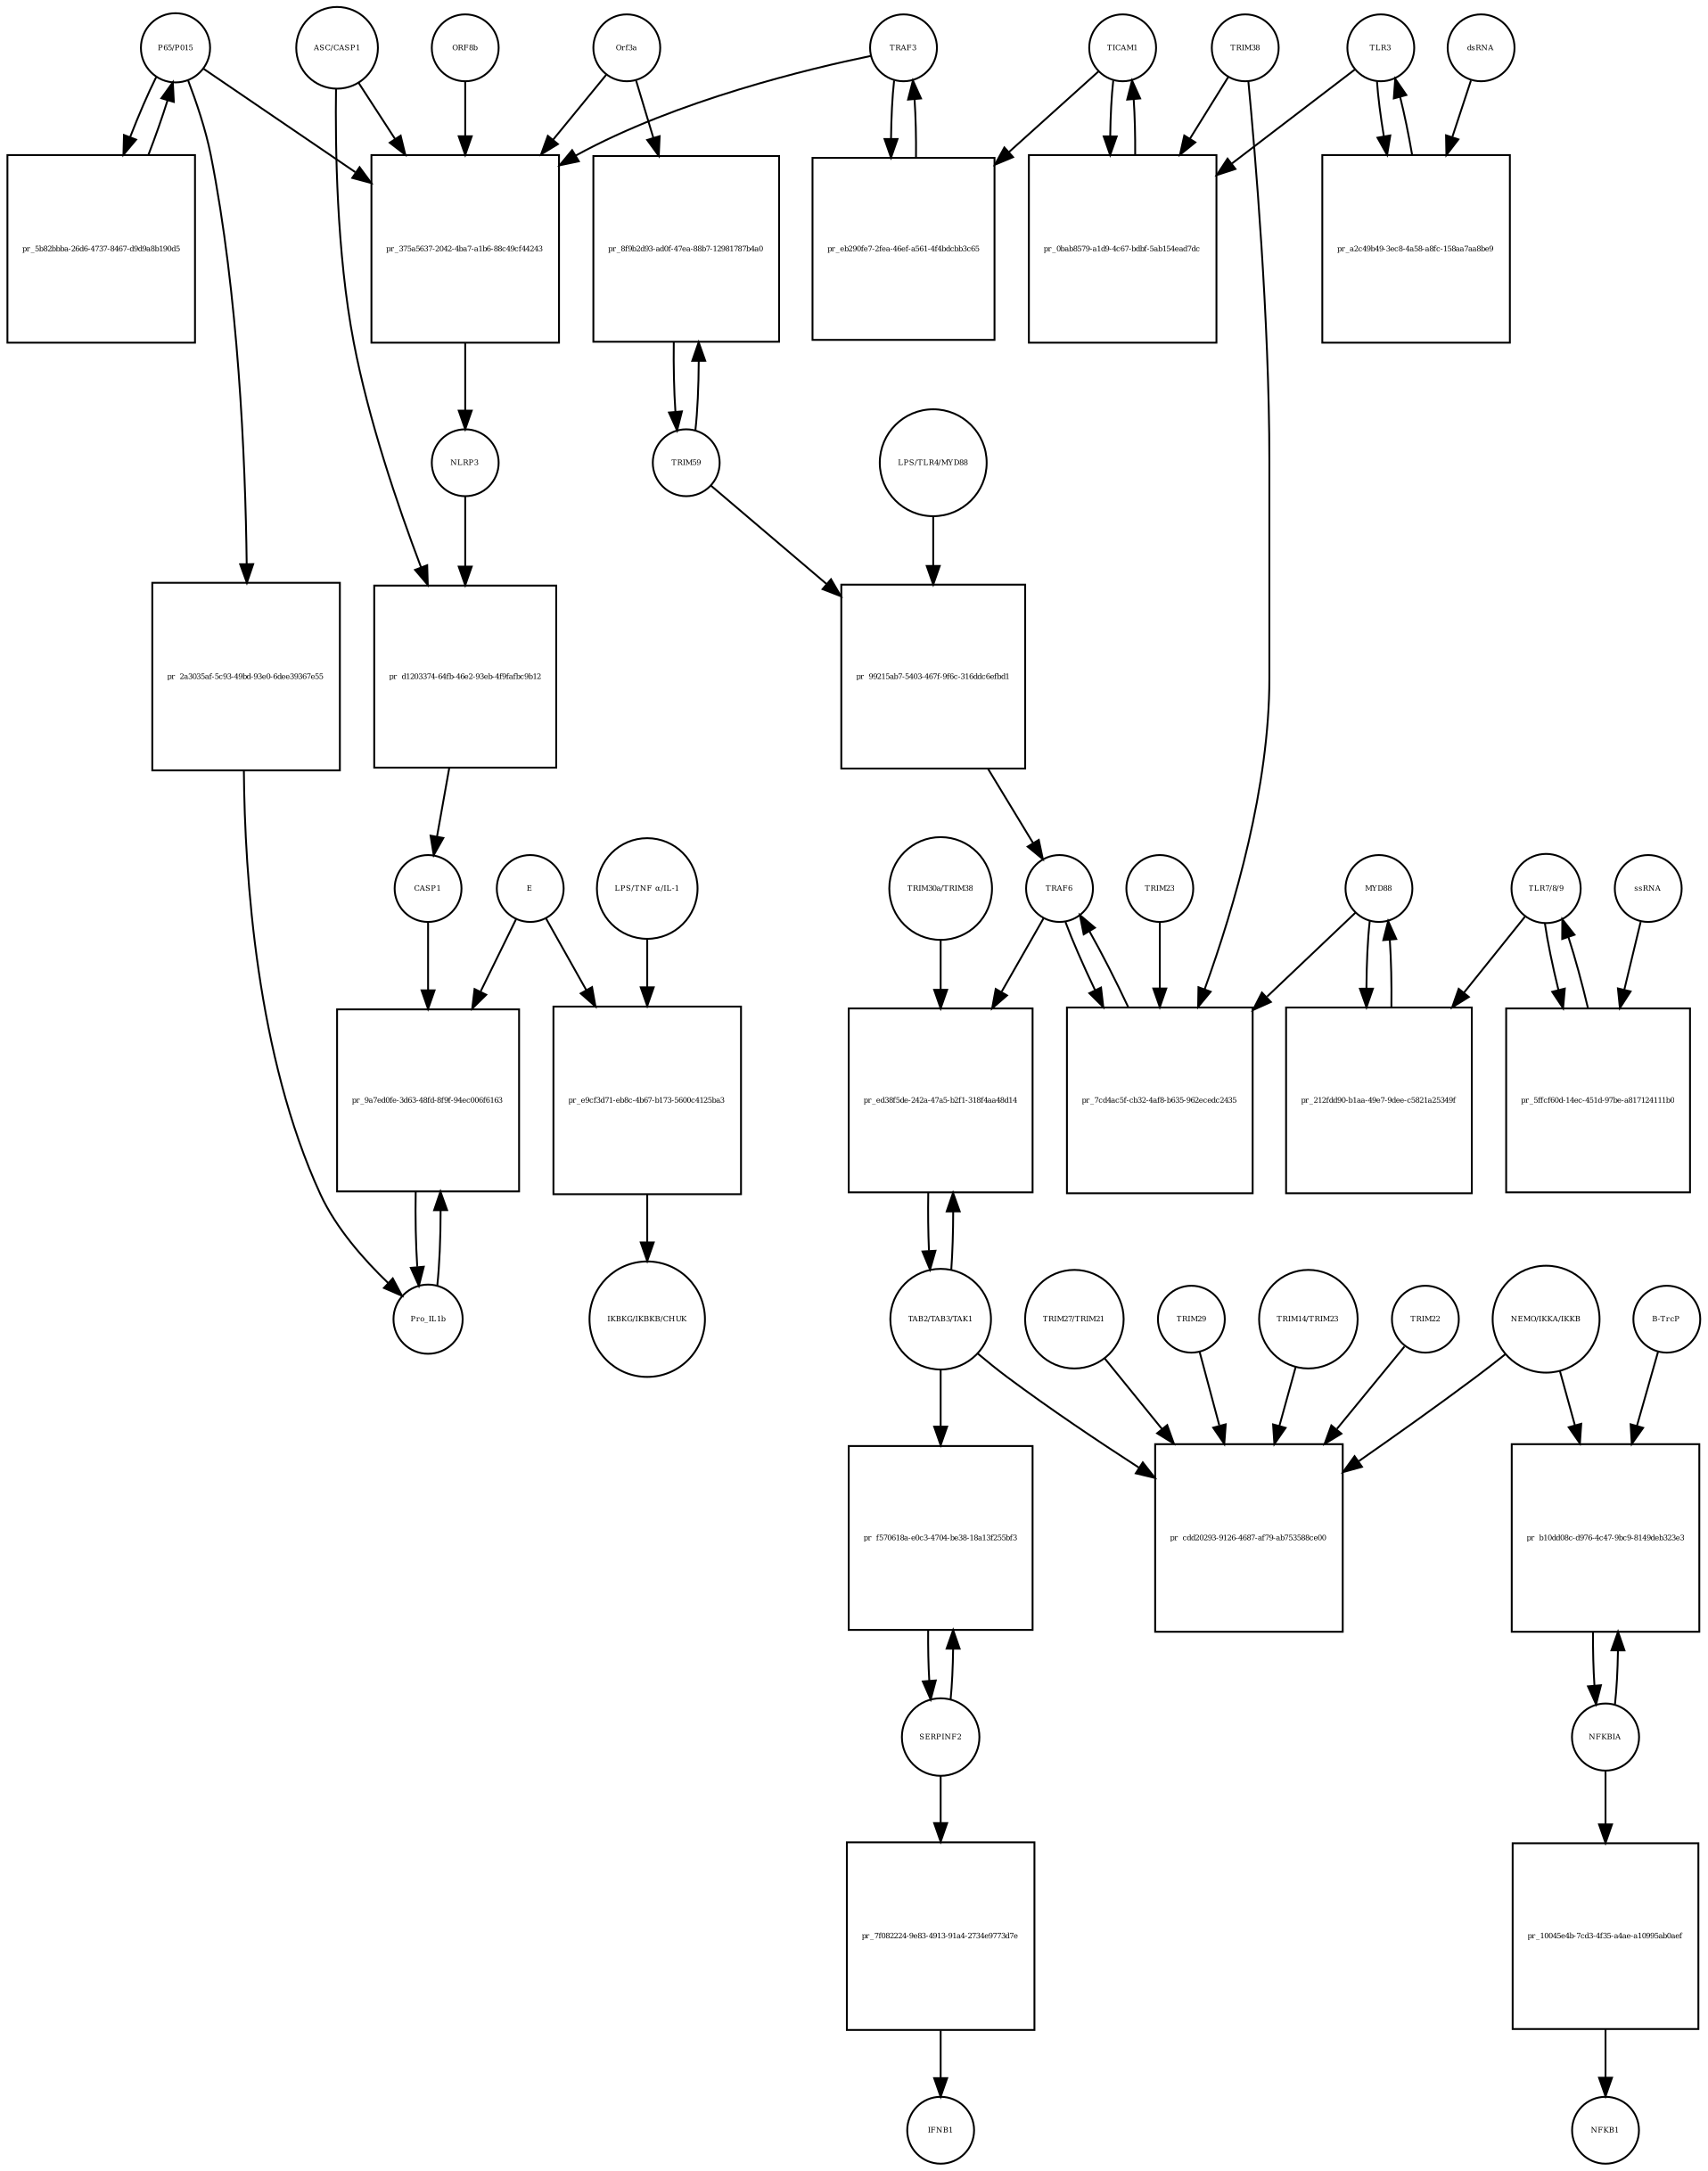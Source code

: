 strict digraph  {
Orf3a [annotation="", bipartite=0, cls=macromolecule, fontsize=4, label=Orf3a, shape=circle];
"pr_375a5637-2042-4ba7-a1b6-88c49cf44243" [annotation="", bipartite=1, cls=process, fontsize=4, label="pr_375a5637-2042-4ba7-a1b6-88c49cf44243", shape=square];
TRAF3 [annotation=urn_miriam_hgnc_12033, bipartite=0, cls=macromolecule, fontsize=4, label=TRAF3, shape=circle];
NLRP3 [annotation=urn_miriam_hgnc_16400, bipartite=0, cls=macromolecule, fontsize=4, label=NLRP3, shape=circle];
"ASC/CASP1" [annotation="urn_miriam_hgnc_16608|urn_miriam_hgnc_1499", bipartite=0, cls=complex, fontsize=4, label="ASC/CASP1", shape=circle];
"P65/P015" [annotation="urn_miriam_hgnc_9955|urn_miriam_hgnc_7794", bipartite=0, cls=complex, fontsize=4, label="P65/P015", shape=circle];
ORF8b [annotation=urn_miriam_uniprot_Q6S8E2, bipartite=0, cls=macromolecule, fontsize=4, label=ORF8b, shape=circle];
"pr_d1203374-64fb-46e2-93eb-4f9fafbc9b12" [annotation="", bipartite=1, cls=process, fontsize=4, label="pr_d1203374-64fb-46e2-93eb-4f9fafbc9b12", shape=square];
CASP1 [annotation=urn_miriam_hgnc_1499, bipartite=0, cls=macromolecule, fontsize=4, label=CASP1, shape=circle];
"pr_5b82bbba-26d6-4737-8467-d9d9a8b190d5" [annotation="", bipartite=1, cls=process, fontsize=4, label="pr_5b82bbba-26d6-4737-8467-d9d9a8b190d5", shape=square];
"LPS/TLR4/MYD88" [annotation="urn_miriam_hgnc_6121|urn_miriam_hgnc_11850|urn_miriam_hgnc_7562", bipartite=0, cls=complex, fontsize=4, label="LPS/TLR4/MYD88", shape=circle];
"pr_99215ab7-5403-467f-9f6c-316ddc6efbd1" [annotation="", bipartite=1, cls=process, fontsize=4, label="pr_99215ab7-5403-467f-9f6c-316ddc6efbd1", shape=square];
TRAF6 [annotation=urn_miriam_hgnc_12036, bipartite=0, cls=macromolecule, fontsize=4, label=TRAF6, shape=circle];
TRIM59 [annotation=urn_miriam_pubmed_22588174, bipartite=0, cls=macromolecule, fontsize=4, label=TRIM59, shape=circle];
NFKBIA [annotation=urn_miriam_hgnc_7797, bipartite=0, cls=macromolecule, fontsize=4, label=NFKBIA, shape=circle];
"pr_b10dd08c-d976-4c47-9bc9-8149deb323e3" [annotation="", bipartite=1, cls=process, fontsize=4, label="pr_b10dd08c-d976-4c47-9bc9-8149deb323e3", shape=square];
"B-TrcP" [annotation=urn_miriam_hgnc_1144, bipartite=0, cls=macromolecule, fontsize=4, label="B-TrcP", shape=circle];
"NEMO/IKKA/IKKB" [annotation="urn_miriam_hgnc_5961|urn_miriam_hgnc_5960|urn_miriam_hgnc_1974", bipartite=0, cls=complex, fontsize=4, label="NEMO/IKKA/IKKB", shape=circle];
"LPS/TNF α/IL-1" [annotation="urn_miriam_hgnc_6121|urn_miriam_hgnc_11892|urn_miriam_hgnc_5991", bipartite=0, cls=complex, fontsize=4, label="LPS/TNF α/IL-1", shape=circle];
"pr_e9cf3d71-eb8c-4b67-b173-5600c4125ba3" [annotation="", bipartite=1, cls=process, fontsize=4, label="pr_e9cf3d71-eb8c-4b67-b173-5600c4125ba3", shape=square];
E [annotation=urn_miriam_ncbiprotein_1796318600, bipartite=0, cls=macromolecule, fontsize=4, label=E, shape=circle];
"IKBKG/IKBKB/CHUK" [annotation="urn_miriam_hgnc_5961|urn_miriam_hgnc_5960|urn_miriam_hgnc_1974", bipartite=0, cls=complex, fontsize=4, label="IKBKG/IKBKB/CHUK", shape=circle];
Pro_IL1b [annotation=urn_miriam_hgnc_5992, bipartite=0, cls=macromolecule, fontsize=4, label=Pro_IL1b, shape=circle];
"pr_9a7ed0fe-3d63-48fd-8f9f-94ec006f6163" [annotation="", bipartite=1, cls=process, fontsize=4, label="pr_9a7ed0fe-3d63-48fd-8f9f-94ec006f6163", shape=square];
SERPINF2 [annotation=urn_miriam_hgnc_9075, bipartite=0, cls=macromolecule, fontsize=4, label=SERPINF2, shape=circle];
"pr_7f082224-9e83-4913-91a4-2734e9773d7e" [annotation="", bipartite=1, cls=process, fontsize=4, label="pr_7f082224-9e83-4913-91a4-2734e9773d7e", shape=square];
IFNB1 [annotation=urn_miriam_pubmed_5434, bipartite=0, cls=macromolecule, fontsize=4, label=IFNB1, shape=circle];
"pr_2a3035af-5c93-49bd-93e0-6dee39367e55" [annotation="", bipartite=1, cls=process, fontsize=4, label="pr_2a3035af-5c93-49bd-93e0-6dee39367e55", shape=square];
TLR3 [annotation=urn_miriam_hgnc_11849, bipartite=0, cls=macromolecule, fontsize=4, label=TLR3, shape=circle];
"pr_a2c49b49-3ec8-4a58-a8fc-158aa7aa8be9" [annotation="", bipartite=1, cls=process, fontsize=4, label="pr_a2c49b49-3ec8-4a58-a8fc-158aa7aa8be9", shape=square];
dsRNA [annotation="", bipartite=0, cls="nucleic acid feature", fontsize=4, label=dsRNA, shape=circle];
TICAM1 [annotation=urn_miriam_hgnc_18348, bipartite=0, cls=macromolecule, fontsize=4, label=TICAM1, shape=circle];
"pr_0bab8579-a1d9-4c67-bdbf-5ab154ead7dc" [annotation="", bipartite=1, cls=process, fontsize=4, label="pr_0bab8579-a1d9-4c67-bdbf-5ab154ead7dc", shape=square];
TRIM38 [annotation=urn_miriam_hgnc_10059, bipartite=0, cls=macromolecule, fontsize=4, label=TRIM38, shape=circle];
"pr_8f9b2d93-ad0f-47ea-88b7-12981787b4a0" [annotation="", bipartite=1, cls=process, fontsize=4, label="pr_8f9b2d93-ad0f-47ea-88b7-12981787b4a0", shape=square];
"TLR7/8/9" [annotation="urn_miriam_hgnc_15633|urn_miriam_hgnc_15632|urn_miriam_hgnc_15631", bipartite=0, cls=complex, fontsize=4, label="TLR7/8/9", shape=circle];
"pr_5ffcf60d-14ec-451d-97be-a817124111b0" [annotation="", bipartite=1, cls=process, fontsize=4, label="pr_5ffcf60d-14ec-451d-97be-a817124111b0", shape=square];
ssRNA [annotation="", bipartite=0, cls="nucleic acid feature", fontsize=4, label=ssRNA, shape=circle];
MYD88 [annotation=urn_miriam_hgnc_7562, bipartite=0, cls=macromolecule, fontsize=4, label=MYD88, shape=circle];
"pr_212fdd90-b1aa-49e7-9dee-c5821a25349f" [annotation="", bipartite=1, cls=process, fontsize=4, label="pr_212fdd90-b1aa-49e7-9dee-c5821a25349f", shape=square];
"pr_7cd4ac5f-cb32-4af8-b635-962ecedc2435" [annotation="", bipartite=1, cls=process, fontsize=4, label="pr_7cd4ac5f-cb32-4af8-b635-962ecedc2435", shape=square];
TRIM23 [annotation=urn_miriam_hgnc_660, bipartite=0, cls=macromolecule, fontsize=4, label=TRIM23, shape=circle];
"TAB2/TAB3/TAK1" [annotation="urn_miriam_hgnc_17075|urn_miriam_hgnc_30681|urn_miriam_hgnc_6859", bipartite=0, cls=complex, fontsize=4, label="TAB2/TAB3/TAK1", shape=circle];
"pr_ed38f5de-242a-47a5-b2f1-318f4aa48d14" [annotation="", bipartite=1, cls=process, fontsize=4, label="pr_ed38f5de-242a-47a5-b2f1-318f4aa48d14", shape=square];
"TRIM30a/TRIM38" [annotation=urn_miriam_hgnc_10059, bipartite=0, cls=complex, fontsize=4, label="TRIM30a/TRIM38", shape=circle];
"pr_cdd20293-9126-4687-af79-ab753588ce00" [annotation="", bipartite=1, cls=process, fontsize=4, label="pr_cdd20293-9126-4687-af79-ab753588ce00", shape=square];
TRIM22 [annotation=urn_miriam_hgnc_16379, bipartite=0, cls=macromolecule, fontsize=4, label=TRIM22, shape=circle];
"TRIM27/TRIM21" [annotation="urn_miriam_hgnc_9975|urn_miriam_hgnc_11312", bipartite=0, cls=complex, fontsize=4, label="TRIM27/TRIM21", shape=circle];
TRIM29 [annotation=urn_miriam_hgnc_17274, bipartite=0, cls=macromolecule, fontsize=4, label=TRIM29, shape=circle];
"TRIM14/TRIM23" [annotation="urn_miriam_hgnc_16283|urn_miriam_hgnc_660", bipartite=0, cls=complex, fontsize=4, label="TRIM14/TRIM23", shape=circle];
"pr_f570618a-e0c3-4704-be38-18a13f255bf3" [annotation="", bipartite=1, cls=process, fontsize=4, label="pr_f570618a-e0c3-4704-be38-18a13f255bf3", shape=square];
"pr_eb290fe7-2fea-46ef-a561-4f4bdcbb3c65" [annotation="", bipartite=1, cls=process, fontsize=4, label="pr_eb290fe7-2fea-46ef-a561-4f4bdcbb3c65", shape=square];
"pr_10045e4b-7cd3-4f35-a4ae-a10995ab0aef" [annotation="", bipartite=1, cls=process, fontsize=4, label="pr_10045e4b-7cd3-4f35-a4ae-a10995ab0aef", shape=square];
NFKB1 [annotation=urn_miriam_hgnc_7794, bipartite=0, cls=macromolecule, fontsize=4, label=NFKB1, shape=circle];
Orf3a -> "pr_375a5637-2042-4ba7-a1b6-88c49cf44243"  [annotation="", interaction_type=consumption];
Orf3a -> "pr_8f9b2d93-ad0f-47ea-88b7-12981787b4a0"  [annotation=urn_miriam_pubmed_28829373, interaction_type="necessary stimulation"];
"pr_375a5637-2042-4ba7-a1b6-88c49cf44243" -> NLRP3  [annotation="", interaction_type=production];
TRAF3 -> "pr_375a5637-2042-4ba7-a1b6-88c49cf44243"  [annotation="", interaction_type=consumption];
TRAF3 -> "pr_eb290fe7-2fea-46ef-a561-4f4bdcbb3c65"  [annotation="", interaction_type=consumption];
NLRP3 -> "pr_d1203374-64fb-46e2-93eb-4f9fafbc9b12"  [annotation=urn_miriam_pubmed_31034780, interaction_type=catalysis];
"ASC/CASP1" -> "pr_375a5637-2042-4ba7-a1b6-88c49cf44243"  [annotation="", interaction_type=consumption];
"ASC/CASP1" -> "pr_d1203374-64fb-46e2-93eb-4f9fafbc9b12"  [annotation="", interaction_type=consumption];
"P65/P015" -> "pr_375a5637-2042-4ba7-a1b6-88c49cf44243"  [annotation="", interaction_type=consumption];
"P65/P015" -> "pr_5b82bbba-26d6-4737-8467-d9d9a8b190d5"  [annotation="", interaction_type=consumption];
"P65/P015" -> "pr_2a3035af-5c93-49bd-93e0-6dee39367e55"  [annotation="", interaction_type=consumption];
ORF8b -> "pr_375a5637-2042-4ba7-a1b6-88c49cf44243"  [annotation="", interaction_type=consumption];
"pr_d1203374-64fb-46e2-93eb-4f9fafbc9b12" -> CASP1  [annotation="", interaction_type=production];
CASP1 -> "pr_9a7ed0fe-3d63-48fd-8f9f-94ec006f6163"  [annotation=urn_miriam_pubmed_31034780, interaction_type=catalysis];
"pr_5b82bbba-26d6-4737-8467-d9d9a8b190d5" -> "P65/P015"  [annotation="", interaction_type=production];
"LPS/TLR4/MYD88" -> "pr_99215ab7-5403-467f-9f6c-316ddc6efbd1"  [annotation="", interaction_type=consumption];
"pr_99215ab7-5403-467f-9f6c-316ddc6efbd1" -> TRAF6  [annotation="", interaction_type=production];
TRAF6 -> "pr_7cd4ac5f-cb32-4af8-b635-962ecedc2435"  [annotation="", interaction_type=consumption];
TRAF6 -> "pr_ed38f5de-242a-47a5-b2f1-318f4aa48d14"  [annotation="urn_miriam_pubmed_23758787|urn_miriam_pubmed_25172371", interaction_type="necessary stimulation"];
TRIM59 -> "pr_99215ab7-5403-467f-9f6c-316ddc6efbd1"  [annotation="urn_miriam_pubmed_23758787|urn_miriam_pubmed_22588174", interaction_type=inhibition];
TRIM59 -> "pr_8f9b2d93-ad0f-47ea-88b7-12981787b4a0"  [annotation="", interaction_type=consumption];
NFKBIA -> "pr_b10dd08c-d976-4c47-9bc9-8149deb323e3"  [annotation="", interaction_type=consumption];
NFKBIA -> "pr_10045e4b-7cd3-4f35-a4ae-a10995ab0aef"  [annotation="", interaction_type=consumption];
"pr_b10dd08c-d976-4c47-9bc9-8149deb323e3" -> NFKBIA  [annotation="", interaction_type=production];
"B-TrcP" -> "pr_b10dd08c-d976-4c47-9bc9-8149deb323e3"  [annotation=urn_miriam_pubmed_21135871, interaction_type=catalysis];
"NEMO/IKKA/IKKB" -> "pr_b10dd08c-d976-4c47-9bc9-8149deb323e3"  [annotation=urn_miriam_pubmed_21135871, interaction_type=catalysis];
"NEMO/IKKA/IKKB" -> "pr_cdd20293-9126-4687-af79-ab753588ce00"  [annotation="", interaction_type=consumption];
"LPS/TNF α/IL-1" -> "pr_e9cf3d71-eb8c-4b67-b173-5600c4125ba3"  [annotation="", interaction_type=consumption];
"pr_e9cf3d71-eb8c-4b67-b173-5600c4125ba3" -> "IKBKG/IKBKB/CHUK"  [annotation="", interaction_type=production];
E -> "pr_e9cf3d71-eb8c-4b67-b173-5600c4125ba3"  [annotation="", interaction_type=consumption];
E -> "pr_9a7ed0fe-3d63-48fd-8f9f-94ec006f6163"  [annotation=urn_miriam_pubmed_31034780, interaction_type=catalysis];
Pro_IL1b -> "pr_9a7ed0fe-3d63-48fd-8f9f-94ec006f6163"  [annotation="", interaction_type=consumption];
"pr_9a7ed0fe-3d63-48fd-8f9f-94ec006f6163" -> Pro_IL1b  [annotation="", interaction_type=production];
SERPINF2 -> "pr_7f082224-9e83-4913-91a4-2734e9773d7e"  [annotation="", interaction_type=consumption];
SERPINF2 -> "pr_f570618a-e0c3-4704-be38-18a13f255bf3"  [annotation="", interaction_type=consumption];
"pr_7f082224-9e83-4913-91a4-2734e9773d7e" -> IFNB1  [annotation="", interaction_type=production];
"pr_2a3035af-5c93-49bd-93e0-6dee39367e55" -> Pro_IL1b  [annotation="", interaction_type=production];
TLR3 -> "pr_a2c49b49-3ec8-4a58-a8fc-158aa7aa8be9"  [annotation="", interaction_type=consumption];
TLR3 -> "pr_0bab8579-a1d9-4c67-bdbf-5ab154ead7dc"  [annotation="urn_miriam_pubmed_23758787|urn_miriam_pubmed_22539786", interaction_type="necessary stimulation"];
"pr_a2c49b49-3ec8-4a58-a8fc-158aa7aa8be9" -> TLR3  [annotation="", interaction_type=production];
dsRNA -> "pr_a2c49b49-3ec8-4a58-a8fc-158aa7aa8be9"  [annotation=urn_miriam_pubmed_23758787, interaction_type="necessary stimulation"];
TICAM1 -> "pr_0bab8579-a1d9-4c67-bdbf-5ab154ead7dc"  [annotation="", interaction_type=consumption];
TICAM1 -> "pr_eb290fe7-2fea-46ef-a561-4f4bdcbb3c65"  [annotation=urn_miriam_pubmed_28829373, interaction_type="necessary stimulation"];
"pr_0bab8579-a1d9-4c67-bdbf-5ab154ead7dc" -> TICAM1  [annotation="", interaction_type=production];
TRIM38 -> "pr_0bab8579-a1d9-4c67-bdbf-5ab154ead7dc"  [annotation="urn_miriam_pubmed_23758787|urn_miriam_pubmed_22539786", interaction_type=inhibition];
TRIM38 -> "pr_7cd4ac5f-cb32-4af8-b635-962ecedc2435"  [annotation="urn_miriam_pubmed_15361868|urn_miriam_pubmed_22539786|urn_miriam_pubmed_20724660", interaction_type=inhibition];
"pr_8f9b2d93-ad0f-47ea-88b7-12981787b4a0" -> TRIM59  [annotation="", interaction_type=production];
"TLR7/8/9" -> "pr_5ffcf60d-14ec-451d-97be-a817124111b0"  [annotation="", interaction_type=consumption];
"TLR7/8/9" -> "pr_212fdd90-b1aa-49e7-9dee-c5821a25349f"  [annotation=urn_miriam_pubmed_15361868, interaction_type="necessary stimulation"];
"pr_5ffcf60d-14ec-451d-97be-a817124111b0" -> "TLR7/8/9"  [annotation="", interaction_type=production];
ssRNA -> "pr_5ffcf60d-14ec-451d-97be-a817124111b0"  [annotation=urn_miriam_pubmed_21782231, interaction_type="necessary stimulation"];
MYD88 -> "pr_212fdd90-b1aa-49e7-9dee-c5821a25349f"  [annotation="", interaction_type=consumption];
MYD88 -> "pr_7cd4ac5f-cb32-4af8-b635-962ecedc2435"  [annotation="urn_miriam_pubmed_15361868|urn_miriam_pubmed_22539786|urn_miriam_pubmed_20724660", interaction_type="necessary stimulation"];
"pr_212fdd90-b1aa-49e7-9dee-c5821a25349f" -> MYD88  [annotation="", interaction_type=production];
"pr_7cd4ac5f-cb32-4af8-b635-962ecedc2435" -> TRAF6  [annotation="", interaction_type=production];
TRIM23 -> "pr_7cd4ac5f-cb32-4af8-b635-962ecedc2435"  [annotation="urn_miriam_pubmed_15361868|urn_miriam_pubmed_22539786|urn_miriam_pubmed_20724660", interaction_type="necessary stimulation"];
"TAB2/TAB3/TAK1" -> "pr_ed38f5de-242a-47a5-b2f1-318f4aa48d14"  [annotation="", interaction_type=consumption];
"TAB2/TAB3/TAK1" -> "pr_cdd20293-9126-4687-af79-ab753588ce00"  [annotation="urn_miriam_pubmed_23758787|urn_miriam_pubmed_23408607|urn_miriam_pubmed_26358190|urn_miriam_pubmed_27695001|urn_miriam_pubmed_24379373|urn_miriam_pubmed_20724660", interaction_type="necessary stimulation"];
"TAB2/TAB3/TAK1" -> "pr_f570618a-e0c3-4704-be38-18a13f255bf3"  [annotation=urn_miriam_pubmed_17706453, interaction_type="necessary stimulation"];
"pr_ed38f5de-242a-47a5-b2f1-318f4aa48d14" -> "TAB2/TAB3/TAK1"  [annotation="", interaction_type=production];
"TRIM30a/TRIM38" -> "pr_ed38f5de-242a-47a5-b2f1-318f4aa48d14"  [annotation="urn_miriam_pubmed_23758787|urn_miriam_pubmed_25172371", interaction_type=inhibition];
TRIM22 -> "pr_cdd20293-9126-4687-af79-ab753588ce00"  [annotation="urn_miriam_pubmed_23758787|urn_miriam_pubmed_23408607|urn_miriam_pubmed_26358190|urn_miriam_pubmed_27695001|urn_miriam_pubmed_24379373|urn_miriam_pubmed_20724660", interaction_type=inhibition];
"TRIM27/TRIM21" -> "pr_cdd20293-9126-4687-af79-ab753588ce00"  [annotation="urn_miriam_pubmed_23758787|urn_miriam_pubmed_23408607|urn_miriam_pubmed_26358190|urn_miriam_pubmed_27695001|urn_miriam_pubmed_24379373|urn_miriam_pubmed_20724660", interaction_type=inhibition];
TRIM29 -> "pr_cdd20293-9126-4687-af79-ab753588ce00"  [annotation="urn_miriam_pubmed_23758787|urn_miriam_pubmed_23408607|urn_miriam_pubmed_26358190|urn_miriam_pubmed_27695001|urn_miriam_pubmed_24379373|urn_miriam_pubmed_20724660", interaction_type=inhibition];
"TRIM14/TRIM23" -> "pr_cdd20293-9126-4687-af79-ab753588ce00"  [annotation="urn_miriam_pubmed_23758787|urn_miriam_pubmed_23408607|urn_miriam_pubmed_26358190|urn_miriam_pubmed_27695001|urn_miriam_pubmed_24379373|urn_miriam_pubmed_20724660", interaction_type="necessary stimulation"];
"pr_f570618a-e0c3-4704-be38-18a13f255bf3" -> SERPINF2  [annotation="", interaction_type=production];
"pr_eb290fe7-2fea-46ef-a561-4f4bdcbb3c65" -> TRAF3  [annotation="", interaction_type=production];
"pr_10045e4b-7cd3-4f35-a4ae-a10995ab0aef" -> NFKB1  [annotation="", interaction_type=production];
}
